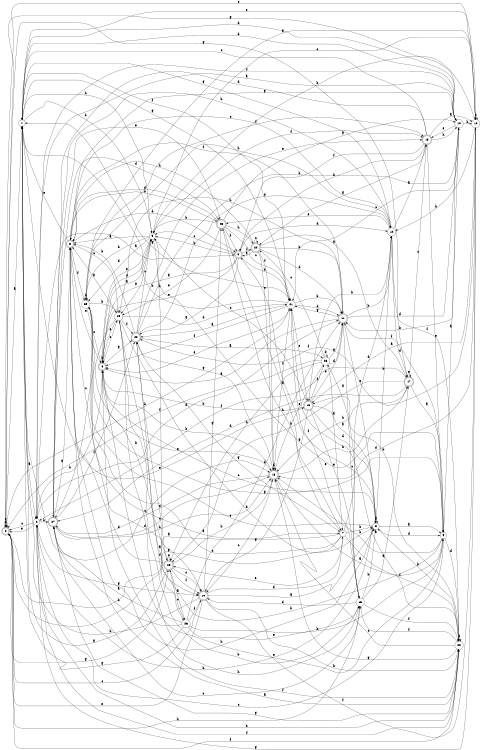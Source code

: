 digraph n25_1 {
__start0 [label="" shape="none"];

rankdir=LR;
size="8,5";

s0 [style="rounded,filled", color="black", fillcolor="white" shape="doublecircle", label="0"];
s1 [style="filled", color="black", fillcolor="white" shape="circle", label="1"];
s2 [style="filled", color="black", fillcolor="white" shape="circle", label="2"];
s3 [style="rounded,filled", color="black", fillcolor="white" shape="doublecircle", label="3"];
s4 [style="rounded,filled", color="black", fillcolor="white" shape="doublecircle", label="4"];
s5 [style="filled", color="black", fillcolor="white" shape="circle", label="5"];
s6 [style="rounded,filled", color="black", fillcolor="white" shape="doublecircle", label="6"];
s7 [style="filled", color="black", fillcolor="white" shape="circle", label="7"];
s8 [style="filled", color="black", fillcolor="white" shape="circle", label="8"];
s9 [style="filled", color="black", fillcolor="white" shape="circle", label="9"];
s10 [style="filled", color="black", fillcolor="white" shape="circle", label="10"];
s11 [style="rounded,filled", color="black", fillcolor="white" shape="doublecircle", label="11"];
s12 [style="filled", color="black", fillcolor="white" shape="circle", label="12"];
s13 [style="rounded,filled", color="black", fillcolor="white" shape="doublecircle", label="13"];
s14 [style="filled", color="black", fillcolor="white" shape="circle", label="14"];
s15 [style="rounded,filled", color="black", fillcolor="white" shape="doublecircle", label="15"];
s16 [style="filled", color="black", fillcolor="white" shape="circle", label="16"];
s17 [style="rounded,filled", color="black", fillcolor="white" shape="doublecircle", label="17"];
s18 [style="rounded,filled", color="black", fillcolor="white" shape="doublecircle", label="18"];
s19 [style="rounded,filled", color="black", fillcolor="white" shape="doublecircle", label="19"];
s20 [style="filled", color="black", fillcolor="white" shape="circle", label="20"];
s21 [style="filled", color="black", fillcolor="white" shape="circle", label="21"];
s22 [style="rounded,filled", color="black", fillcolor="white" shape="doublecircle", label="22"];
s23 [style="filled", color="black", fillcolor="white" shape="circle", label="23"];
s24 [style="rounded,filled", color="black", fillcolor="white" shape="doublecircle", label="24"];
s25 [style="rounded,filled", color="black", fillcolor="white" shape="doublecircle", label="25"];
s26 [style="filled", color="black", fillcolor="white" shape="circle", label="26"];
s27 [style="rounded,filled", color="black", fillcolor="white" shape="doublecircle", label="27"];
s28 [style="rounded,filled", color="black", fillcolor="white" shape="doublecircle", label="28"];
s29 [style="filled", color="black", fillcolor="white" shape="circle", label="29"];
s30 [style="filled", color="black", fillcolor="white" shape="circle", label="30"];
s0 -> s1 [label="a"];
s0 -> s21 [label="b"];
s0 -> s14 [label="c"];
s0 -> s0 [label="d"];
s0 -> s0 [label="e"];
s0 -> s20 [label="f"];
s0 -> s25 [label="g"];
s0 -> s16 [label="h"];
s1 -> s2 [label="a"];
s1 -> s5 [label="b"];
s1 -> s18 [label="c"];
s1 -> s10 [label="d"];
s1 -> s15 [label="e"];
s1 -> s21 [label="f"];
s1 -> s21 [label="g"];
s1 -> s5 [label="h"];
s2 -> s3 [label="a"];
s2 -> s20 [label="b"];
s2 -> s0 [label="c"];
s2 -> s11 [label="d"];
s2 -> s0 [label="e"];
s2 -> s20 [label="f"];
s2 -> s19 [label="g"];
s2 -> s27 [label="h"];
s3 -> s4 [label="a"];
s3 -> s21 [label="b"];
s3 -> s5 [label="c"];
s3 -> s12 [label="d"];
s3 -> s4 [label="e"];
s3 -> s24 [label="f"];
s3 -> s22 [label="g"];
s3 -> s5 [label="h"];
s4 -> s5 [label="a"];
s4 -> s2 [label="b"];
s4 -> s29 [label="c"];
s4 -> s5 [label="d"];
s4 -> s6 [label="e"];
s4 -> s20 [label="f"];
s4 -> s22 [label="g"];
s4 -> s4 [label="h"];
s5 -> s6 [label="a"];
s5 -> s25 [label="b"];
s5 -> s14 [label="c"];
s5 -> s30 [label="d"];
s5 -> s4 [label="e"];
s5 -> s13 [label="f"];
s5 -> s29 [label="g"];
s5 -> s30 [label="h"];
s6 -> s7 [label="a"];
s6 -> s28 [label="b"];
s6 -> s29 [label="c"];
s6 -> s3 [label="d"];
s6 -> s1 [label="e"];
s6 -> s30 [label="f"];
s6 -> s10 [label="g"];
s6 -> s8 [label="h"];
s7 -> s0 [label="a"];
s7 -> s8 [label="b"];
s7 -> s30 [label="c"];
s7 -> s12 [label="d"];
s7 -> s25 [label="e"];
s7 -> s20 [label="f"];
s7 -> s0 [label="g"];
s7 -> s28 [label="h"];
s8 -> s9 [label="a"];
s8 -> s12 [label="b"];
s8 -> s4 [label="c"];
s8 -> s9 [label="d"];
s8 -> s30 [label="e"];
s8 -> s3 [label="f"];
s8 -> s8 [label="g"];
s8 -> s2 [label="h"];
s9 -> s10 [label="a"];
s9 -> s18 [label="b"];
s9 -> s2 [label="c"];
s9 -> s20 [label="d"];
s9 -> s4 [label="e"];
s9 -> s11 [label="f"];
s9 -> s5 [label="g"];
s9 -> s22 [label="h"];
s10 -> s2 [label="a"];
s10 -> s11 [label="b"];
s10 -> s21 [label="c"];
s10 -> s1 [label="d"];
s10 -> s13 [label="e"];
s10 -> s2 [label="f"];
s10 -> s0 [label="g"];
s10 -> s14 [label="h"];
s11 -> s4 [label="a"];
s11 -> s12 [label="b"];
s11 -> s16 [label="c"];
s11 -> s10 [label="d"];
s11 -> s8 [label="e"];
s11 -> s6 [label="f"];
s11 -> s21 [label="g"];
s11 -> s29 [label="h"];
s12 -> s13 [label="a"];
s12 -> s15 [label="b"];
s12 -> s6 [label="c"];
s12 -> s17 [label="d"];
s12 -> s28 [label="e"];
s12 -> s20 [label="f"];
s12 -> s1 [label="g"];
s12 -> s30 [label="h"];
s13 -> s14 [label="a"];
s13 -> s3 [label="b"];
s13 -> s1 [label="c"];
s13 -> s27 [label="d"];
s13 -> s9 [label="e"];
s13 -> s3 [label="f"];
s13 -> s24 [label="g"];
s13 -> s10 [label="h"];
s14 -> s15 [label="a"];
s14 -> s5 [label="b"];
s14 -> s14 [label="c"];
s14 -> s18 [label="d"];
s14 -> s1 [label="e"];
s14 -> s22 [label="f"];
s14 -> s2 [label="g"];
s14 -> s12 [label="h"];
s15 -> s8 [label="a"];
s15 -> s11 [label="b"];
s15 -> s5 [label="c"];
s15 -> s8 [label="d"];
s15 -> s16 [label="e"];
s15 -> s23 [label="f"];
s15 -> s19 [label="g"];
s15 -> s4 [label="h"];
s16 -> s17 [label="a"];
s16 -> s29 [label="b"];
s16 -> s27 [label="c"];
s16 -> s19 [label="d"];
s16 -> s21 [label="e"];
s16 -> s20 [label="f"];
s16 -> s23 [label="g"];
s16 -> s8 [label="h"];
s17 -> s9 [label="a"];
s17 -> s18 [label="b"];
s17 -> s13 [label="c"];
s17 -> s27 [label="d"];
s17 -> s17 [label="e"];
s17 -> s2 [label="f"];
s17 -> s0 [label="g"];
s17 -> s25 [label="h"];
s18 -> s9 [label="a"];
s18 -> s4 [label="b"];
s18 -> s19 [label="c"];
s18 -> s18 [label="d"];
s18 -> s27 [label="e"];
s18 -> s21 [label="f"];
s18 -> s22 [label="g"];
s18 -> s17 [label="h"];
s19 -> s8 [label="a"];
s19 -> s20 [label="b"];
s19 -> s0 [label="c"];
s19 -> s7 [label="d"];
s19 -> s0 [label="e"];
s19 -> s14 [label="f"];
s19 -> s28 [label="g"];
s19 -> s1 [label="h"];
s20 -> s6 [label="a"];
s20 -> s15 [label="b"];
s20 -> s18 [label="c"];
s20 -> s20 [label="d"];
s20 -> s21 [label="e"];
s20 -> s16 [label="f"];
s20 -> s18 [label="g"];
s20 -> s8 [label="h"];
s21 -> s22 [label="a"];
s21 -> s11 [label="b"];
s21 -> s15 [label="c"];
s21 -> s11 [label="d"];
s21 -> s4 [label="e"];
s21 -> s4 [label="f"];
s21 -> s1 [label="g"];
s21 -> s1 [label="h"];
s22 -> s23 [label="a"];
s22 -> s6 [label="b"];
s22 -> s5 [label="c"];
s22 -> s12 [label="d"];
s22 -> s13 [label="e"];
s22 -> s26 [label="f"];
s22 -> s7 [label="g"];
s22 -> s10 [label="h"];
s23 -> s7 [label="a"];
s23 -> s23 [label="b"];
s23 -> s24 [label="c"];
s23 -> s11 [label="d"];
s23 -> s18 [label="e"];
s23 -> s0 [label="f"];
s23 -> s11 [label="g"];
s23 -> s25 [label="h"];
s24 -> s3 [label="a"];
s24 -> s11 [label="b"];
s24 -> s24 [label="c"];
s24 -> s11 [label="d"];
s24 -> s18 [label="e"];
s24 -> s18 [label="f"];
s24 -> s17 [label="g"];
s24 -> s6 [label="h"];
s25 -> s26 [label="a"];
s25 -> s4 [label="b"];
s25 -> s19 [label="c"];
s25 -> s6 [label="d"];
s25 -> s25 [label="e"];
s25 -> s19 [label="f"];
s25 -> s1 [label="g"];
s25 -> s18 [label="h"];
s26 -> s27 [label="a"];
s26 -> s27 [label="b"];
s26 -> s25 [label="c"];
s26 -> s11 [label="d"];
s26 -> s16 [label="e"];
s26 -> s19 [label="f"];
s26 -> s1 [label="g"];
s26 -> s9 [label="h"];
s27 -> s6 [label="a"];
s27 -> s12 [label="b"];
s27 -> s18 [label="c"];
s27 -> s28 [label="d"];
s27 -> s28 [label="e"];
s27 -> s22 [label="f"];
s27 -> s20 [label="g"];
s27 -> s18 [label="h"];
s28 -> s7 [label="a"];
s28 -> s5 [label="b"];
s28 -> s21 [label="c"];
s28 -> s6 [label="d"];
s28 -> s29 [label="e"];
s28 -> s3 [label="f"];
s28 -> s10 [label="g"];
s28 -> s24 [label="h"];
s29 -> s19 [label="a"];
s29 -> s8 [label="b"];
s29 -> s27 [label="c"];
s29 -> s21 [label="d"];
s29 -> s4 [label="e"];
s29 -> s22 [label="f"];
s29 -> s6 [label="g"];
s29 -> s16 [label="h"];
s30 -> s14 [label="a"];
s30 -> s29 [label="b"];
s30 -> s4 [label="c"];
s30 -> s19 [label="d"];
s30 -> s18 [label="e"];
s30 -> s13 [label="f"];
s30 -> s9 [label="g"];
s30 -> s30 [label="h"];

}